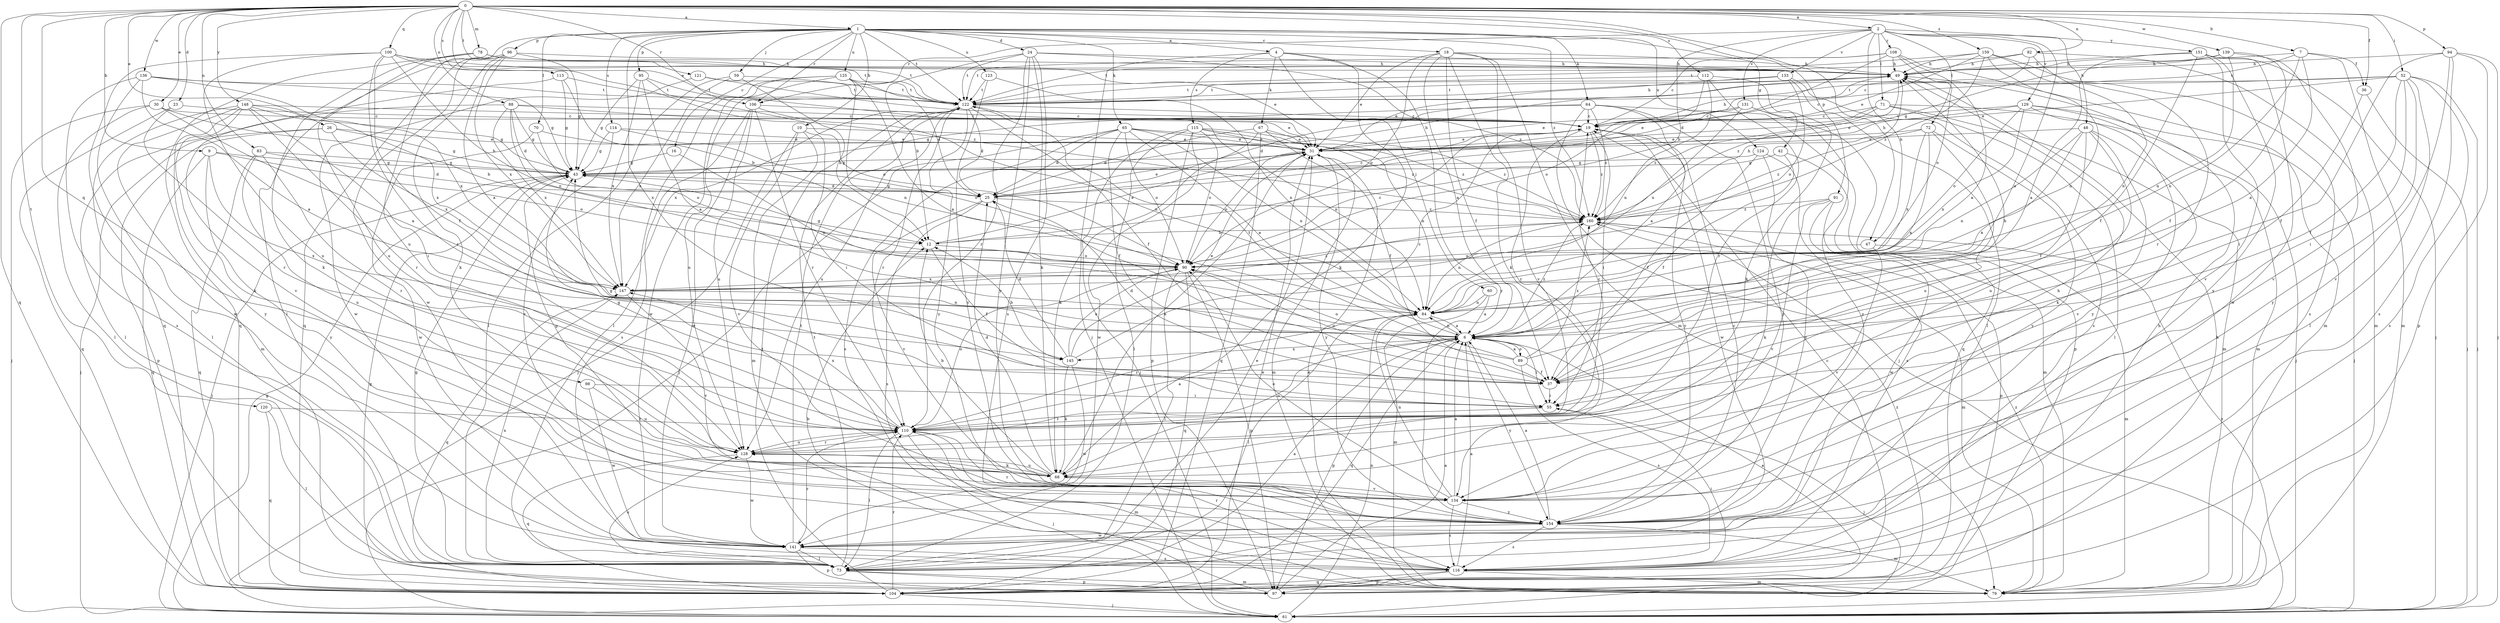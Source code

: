 strict digraph  {
0;
1;
2;
4;
6;
7;
9;
10;
12;
16;
18;
19;
23;
24;
25;
26;
30;
31;
36;
37;
42;
43;
47;
48;
49;
52;
55;
59;
60;
61;
64;
65;
67;
68;
70;
71;
72;
73;
78;
79;
82;
83;
84;
88;
89;
90;
91;
94;
95;
96;
97;
98;
100;
104;
106;
108;
110;
112;
113;
114;
115;
116;
120;
121;
122;
123;
124;
125;
128;
129;
131;
133;
134;
136;
139;
141;
145;
147;
148;
151;
154;
159;
160;
0 -> 1  [label=a];
0 -> 2  [label=a];
0 -> 7  [label=b];
0 -> 9  [label=b];
0 -> 23  [label=d];
0 -> 26  [label=e];
0 -> 30  [label=e];
0 -> 31  [label=e];
0 -> 36  [label=f];
0 -> 47  [label=h];
0 -> 52  [label=i];
0 -> 78  [label=m];
0 -> 82  [label=n];
0 -> 83  [label=n];
0 -> 88  [label=o];
0 -> 91  [label=p];
0 -> 94  [label=p];
0 -> 98  [label=q];
0 -> 100  [label=q];
0 -> 104  [label=q];
0 -> 106  [label=r];
0 -> 112  [label=s];
0 -> 113  [label=s];
0 -> 120  [label=t];
0 -> 121  [label=t];
0 -> 136  [label=w];
0 -> 139  [label=w];
0 -> 148  [label=y];
0 -> 159  [label=z];
1 -> 4  [label=a];
1 -> 10  [label=b];
1 -> 16  [label=c];
1 -> 18  [label=c];
1 -> 24  [label=d];
1 -> 42  [label=g];
1 -> 59  [label=j];
1 -> 64  [label=k];
1 -> 65  [label=k];
1 -> 70  [label=l];
1 -> 95  [label=p];
1 -> 96  [label=p];
1 -> 106  [label=r];
1 -> 114  [label=s];
1 -> 122  [label=t];
1 -> 123  [label=u];
1 -> 124  [label=u];
1 -> 125  [label=u];
1 -> 128  [label=u];
1 -> 145  [label=x];
1 -> 160  [label=z];
2 -> 6  [label=a];
2 -> 12  [label=b];
2 -> 47  [label=h];
2 -> 48  [label=h];
2 -> 71  [label=l];
2 -> 72  [label=l];
2 -> 106  [label=r];
2 -> 108  [label=r];
2 -> 129  [label=v];
2 -> 131  [label=v];
2 -> 133  [label=v];
2 -> 151  [label=y];
4 -> 49  [label=h];
4 -> 60  [label=j];
4 -> 61  [label=j];
4 -> 67  [label=k];
4 -> 68  [label=k];
4 -> 115  [label=s];
4 -> 154  [label=y];
6 -> 55  [label=i];
6 -> 84  [label=n];
6 -> 89  [label=o];
6 -> 97  [label=p];
6 -> 104  [label=q];
6 -> 128  [label=u];
6 -> 145  [label=x];
6 -> 154  [label=y];
6 -> 160  [label=z];
7 -> 6  [label=a];
7 -> 36  [label=f];
7 -> 49  [label=h];
7 -> 79  [label=m];
7 -> 84  [label=n];
7 -> 122  [label=t];
9 -> 43  [label=g];
9 -> 90  [label=o];
9 -> 104  [label=q];
9 -> 145  [label=x];
9 -> 154  [label=y];
10 -> 31  [label=e];
10 -> 55  [label=i];
10 -> 61  [label=j];
10 -> 79  [label=m];
10 -> 134  [label=v];
12 -> 31  [label=e];
12 -> 37  [label=f];
12 -> 90  [label=o];
16 -> 43  [label=g];
16 -> 84  [label=n];
18 -> 6  [label=a];
18 -> 31  [label=e];
18 -> 37  [label=f];
18 -> 49  [label=h];
18 -> 68  [label=k];
18 -> 79  [label=m];
18 -> 90  [label=o];
18 -> 134  [label=v];
19 -> 31  [label=e];
19 -> 49  [label=h];
19 -> 55  [label=i];
19 -> 110  [label=r];
19 -> 141  [label=w];
19 -> 154  [label=y];
19 -> 160  [label=z];
23 -> 19  [label=c];
23 -> 104  [label=q];
23 -> 110  [label=r];
24 -> 12  [label=b];
24 -> 49  [label=h];
24 -> 68  [label=k];
24 -> 110  [label=r];
24 -> 116  [label=s];
24 -> 122  [label=t];
24 -> 154  [label=y];
24 -> 160  [label=z];
25 -> 19  [label=c];
25 -> 31  [label=e];
25 -> 43  [label=g];
25 -> 116  [label=s];
25 -> 134  [label=v];
25 -> 160  [label=z];
26 -> 31  [label=e];
26 -> 43  [label=g];
26 -> 61  [label=j];
26 -> 97  [label=p];
26 -> 147  [label=x];
30 -> 6  [label=a];
30 -> 12  [label=b];
30 -> 19  [label=c];
30 -> 61  [label=j];
30 -> 73  [label=l];
31 -> 43  [label=g];
31 -> 79  [label=m];
31 -> 90  [label=o];
31 -> 154  [label=y];
36 -> 55  [label=i];
36 -> 61  [label=j];
37 -> 25  [label=d];
37 -> 55  [label=i];
37 -> 90  [label=o];
42 -> 37  [label=f];
42 -> 43  [label=g];
42 -> 79  [label=m];
43 -> 25  [label=d];
43 -> 49  [label=h];
43 -> 61  [label=j];
47 -> 79  [label=m];
47 -> 90  [label=o];
47 -> 134  [label=v];
48 -> 6  [label=a];
48 -> 31  [label=e];
48 -> 37  [label=f];
48 -> 68  [label=k];
48 -> 84  [label=n];
48 -> 128  [label=u];
48 -> 134  [label=v];
49 -> 122  [label=t];
49 -> 160  [label=z];
52 -> 19  [label=c];
52 -> 31  [label=e];
52 -> 37  [label=f];
52 -> 55  [label=i];
52 -> 61  [label=j];
52 -> 73  [label=l];
52 -> 116  [label=s];
52 -> 122  [label=t];
52 -> 154  [label=y];
55 -> 43  [label=g];
55 -> 61  [label=j];
55 -> 110  [label=r];
59 -> 12  [label=b];
59 -> 73  [label=l];
59 -> 122  [label=t];
59 -> 147  [label=x];
60 -> 6  [label=a];
60 -> 79  [label=m];
60 -> 84  [label=n];
61 -> 43  [label=g];
61 -> 84  [label=n];
61 -> 160  [label=z];
64 -> 6  [label=a];
64 -> 19  [label=c];
64 -> 25  [label=d];
64 -> 43  [label=g];
64 -> 61  [label=j];
64 -> 104  [label=q];
64 -> 154  [label=y];
64 -> 160  [label=z];
65 -> 6  [label=a];
65 -> 25  [label=d];
65 -> 31  [label=e];
65 -> 37  [label=f];
65 -> 61  [label=j];
65 -> 84  [label=n];
65 -> 90  [label=o];
65 -> 116  [label=s];
65 -> 160  [label=z];
67 -> 25  [label=d];
67 -> 31  [label=e];
67 -> 37  [label=f];
67 -> 68  [label=k];
67 -> 104  [label=q];
67 -> 160  [label=z];
68 -> 12  [label=b];
68 -> 25  [label=d];
68 -> 31  [label=e];
68 -> 43  [label=g];
68 -> 128  [label=u];
68 -> 134  [label=v];
70 -> 31  [label=e];
70 -> 90  [label=o];
70 -> 141  [label=w];
71 -> 19  [label=c];
71 -> 31  [label=e];
71 -> 61  [label=j];
71 -> 73  [label=l];
71 -> 79  [label=m];
71 -> 160  [label=z];
72 -> 6  [label=a];
72 -> 31  [label=e];
72 -> 128  [label=u];
72 -> 147  [label=x];
72 -> 154  [label=y];
72 -> 160  [label=z];
73 -> 6  [label=a];
73 -> 31  [label=e];
73 -> 43  [label=g];
73 -> 79  [label=m];
73 -> 97  [label=p];
73 -> 122  [label=t];
73 -> 128  [label=u];
73 -> 147  [label=x];
78 -> 31  [label=e];
78 -> 49  [label=h];
78 -> 68  [label=k];
78 -> 104  [label=q];
78 -> 122  [label=t];
78 -> 128  [label=u];
79 -> 31  [label=e];
79 -> 160  [label=z];
82 -> 19  [label=c];
82 -> 49  [label=h];
82 -> 79  [label=m];
82 -> 84  [label=n];
82 -> 122  [label=t];
83 -> 25  [label=d];
83 -> 43  [label=g];
83 -> 104  [label=q];
83 -> 110  [label=r];
83 -> 128  [label=u];
84 -> 6  [label=a];
84 -> 73  [label=l];
84 -> 110  [label=r];
88 -> 19  [label=c];
88 -> 25  [label=d];
88 -> 31  [label=e];
88 -> 43  [label=g];
88 -> 73  [label=l];
88 -> 90  [label=o];
88 -> 147  [label=x];
89 -> 6  [label=a];
89 -> 37  [label=f];
89 -> 49  [label=h];
89 -> 90  [label=o];
89 -> 116  [label=s];
89 -> 122  [label=t];
89 -> 160  [label=z];
90 -> 19  [label=c];
90 -> 43  [label=g];
90 -> 73  [label=l];
90 -> 97  [label=p];
90 -> 104  [label=q];
90 -> 147  [label=x];
91 -> 68  [label=k];
91 -> 97  [label=p];
91 -> 134  [label=v];
91 -> 141  [label=w];
91 -> 160  [label=z];
94 -> 37  [label=f];
94 -> 49  [label=h];
94 -> 61  [label=j];
94 -> 97  [label=p];
94 -> 116  [label=s];
94 -> 134  [label=v];
95 -> 6  [label=a];
95 -> 43  [label=g];
95 -> 90  [label=o];
95 -> 122  [label=t];
95 -> 147  [label=x];
96 -> 6  [label=a];
96 -> 43  [label=g];
96 -> 49  [label=h];
96 -> 68  [label=k];
96 -> 73  [label=l];
96 -> 104  [label=q];
96 -> 141  [label=w];
96 -> 147  [label=x];
97 -> 6  [label=a];
97 -> 12  [label=b];
97 -> 43  [label=g];
98 -> 55  [label=i];
98 -> 128  [label=u];
98 -> 141  [label=w];
100 -> 12  [label=b];
100 -> 37  [label=f];
100 -> 49  [label=h];
100 -> 104  [label=q];
100 -> 110  [label=r];
100 -> 122  [label=t];
100 -> 128  [label=u];
100 -> 160  [label=z];
104 -> 6  [label=a];
104 -> 19  [label=c];
104 -> 31  [label=e];
104 -> 49  [label=h];
104 -> 61  [label=j];
104 -> 110  [label=r];
104 -> 122  [label=t];
104 -> 160  [label=z];
106 -> 19  [label=c];
106 -> 84  [label=n];
106 -> 110  [label=r];
106 -> 116  [label=s];
106 -> 128  [label=u];
106 -> 141  [label=w];
108 -> 6  [label=a];
108 -> 19  [label=c];
108 -> 25  [label=d];
108 -> 49  [label=h];
108 -> 79  [label=m];
108 -> 90  [label=o];
108 -> 122  [label=t];
110 -> 6  [label=a];
110 -> 19  [label=c];
110 -> 43  [label=g];
110 -> 61  [label=j];
110 -> 73  [label=l];
110 -> 79  [label=m];
110 -> 90  [label=o];
110 -> 128  [label=u];
110 -> 147  [label=x];
112 -> 68  [label=k];
112 -> 84  [label=n];
112 -> 90  [label=o];
112 -> 110  [label=r];
112 -> 122  [label=t];
113 -> 12  [label=b];
113 -> 43  [label=g];
113 -> 122  [label=t];
113 -> 134  [label=v];
114 -> 31  [label=e];
114 -> 43  [label=g];
114 -> 90  [label=o];
114 -> 134  [label=v];
115 -> 31  [label=e];
115 -> 61  [label=j];
115 -> 73  [label=l];
115 -> 84  [label=n];
115 -> 90  [label=o];
115 -> 97  [label=p];
115 -> 141  [label=w];
115 -> 160  [label=z];
116 -> 6  [label=a];
116 -> 49  [label=h];
116 -> 55  [label=i];
116 -> 79  [label=m];
116 -> 97  [label=p];
116 -> 104  [label=q];
116 -> 110  [label=r];
120 -> 73  [label=l];
120 -> 104  [label=q];
120 -> 110  [label=r];
121 -> 19  [label=c];
121 -> 122  [label=t];
121 -> 141  [label=w];
122 -> 19  [label=c];
122 -> 25  [label=d];
122 -> 37  [label=f];
122 -> 49  [label=h];
122 -> 84  [label=n];
122 -> 110  [label=r];
122 -> 128  [label=u];
122 -> 147  [label=x];
122 -> 154  [label=y];
123 -> 84  [label=n];
123 -> 122  [label=t];
123 -> 154  [label=y];
124 -> 37  [label=f];
124 -> 43  [label=g];
124 -> 116  [label=s];
124 -> 154  [label=y];
125 -> 6  [label=a];
125 -> 25  [label=d];
125 -> 73  [label=l];
125 -> 84  [label=n];
125 -> 122  [label=t];
125 -> 128  [label=u];
125 -> 141  [label=w];
128 -> 68  [label=k];
128 -> 104  [label=q];
128 -> 110  [label=r];
128 -> 141  [label=w];
129 -> 19  [label=c];
129 -> 31  [label=e];
129 -> 61  [label=j];
129 -> 79  [label=m];
129 -> 84  [label=n];
129 -> 90  [label=o];
129 -> 154  [label=y];
131 -> 19  [label=c];
131 -> 31  [label=e];
131 -> 97  [label=p];
131 -> 147  [label=x];
131 -> 154  [label=y];
133 -> 31  [label=e];
133 -> 73  [label=l];
133 -> 90  [label=o];
133 -> 116  [label=s];
133 -> 122  [label=t];
134 -> 6  [label=a];
134 -> 49  [label=h];
134 -> 84  [label=n];
134 -> 90  [label=o];
134 -> 116  [label=s];
134 -> 154  [label=y];
136 -> 6  [label=a];
136 -> 43  [label=g];
136 -> 116  [label=s];
136 -> 122  [label=t];
136 -> 141  [label=w];
136 -> 147  [label=x];
139 -> 37  [label=f];
139 -> 43  [label=g];
139 -> 49  [label=h];
139 -> 84  [label=n];
139 -> 134  [label=v];
141 -> 73  [label=l];
141 -> 97  [label=p];
141 -> 110  [label=r];
141 -> 116  [label=s];
141 -> 122  [label=t];
145 -> 12  [label=b];
145 -> 19  [label=c];
145 -> 25  [label=d];
145 -> 31  [label=e];
145 -> 68  [label=k];
145 -> 90  [label=o];
145 -> 141  [label=w];
147 -> 84  [label=n];
147 -> 104  [label=q];
147 -> 134  [label=v];
147 -> 160  [label=z];
148 -> 19  [label=c];
148 -> 43  [label=g];
148 -> 55  [label=i];
148 -> 68  [label=k];
148 -> 73  [label=l];
148 -> 79  [label=m];
148 -> 110  [label=r];
148 -> 147  [label=x];
148 -> 154  [label=y];
151 -> 6  [label=a];
151 -> 37  [label=f];
151 -> 49  [label=h];
151 -> 61  [label=j];
151 -> 134  [label=v];
151 -> 141  [label=w];
151 -> 154  [label=y];
154 -> 6  [label=a];
154 -> 19  [label=c];
154 -> 79  [label=m];
154 -> 110  [label=r];
154 -> 116  [label=s];
154 -> 141  [label=w];
159 -> 31  [label=e];
159 -> 49  [label=h];
159 -> 84  [label=n];
159 -> 110  [label=r];
159 -> 116  [label=s];
159 -> 122  [label=t];
159 -> 160  [label=z];
160 -> 12  [label=b];
160 -> 49  [label=h];
160 -> 79  [label=m];
160 -> 84  [label=n];
}
